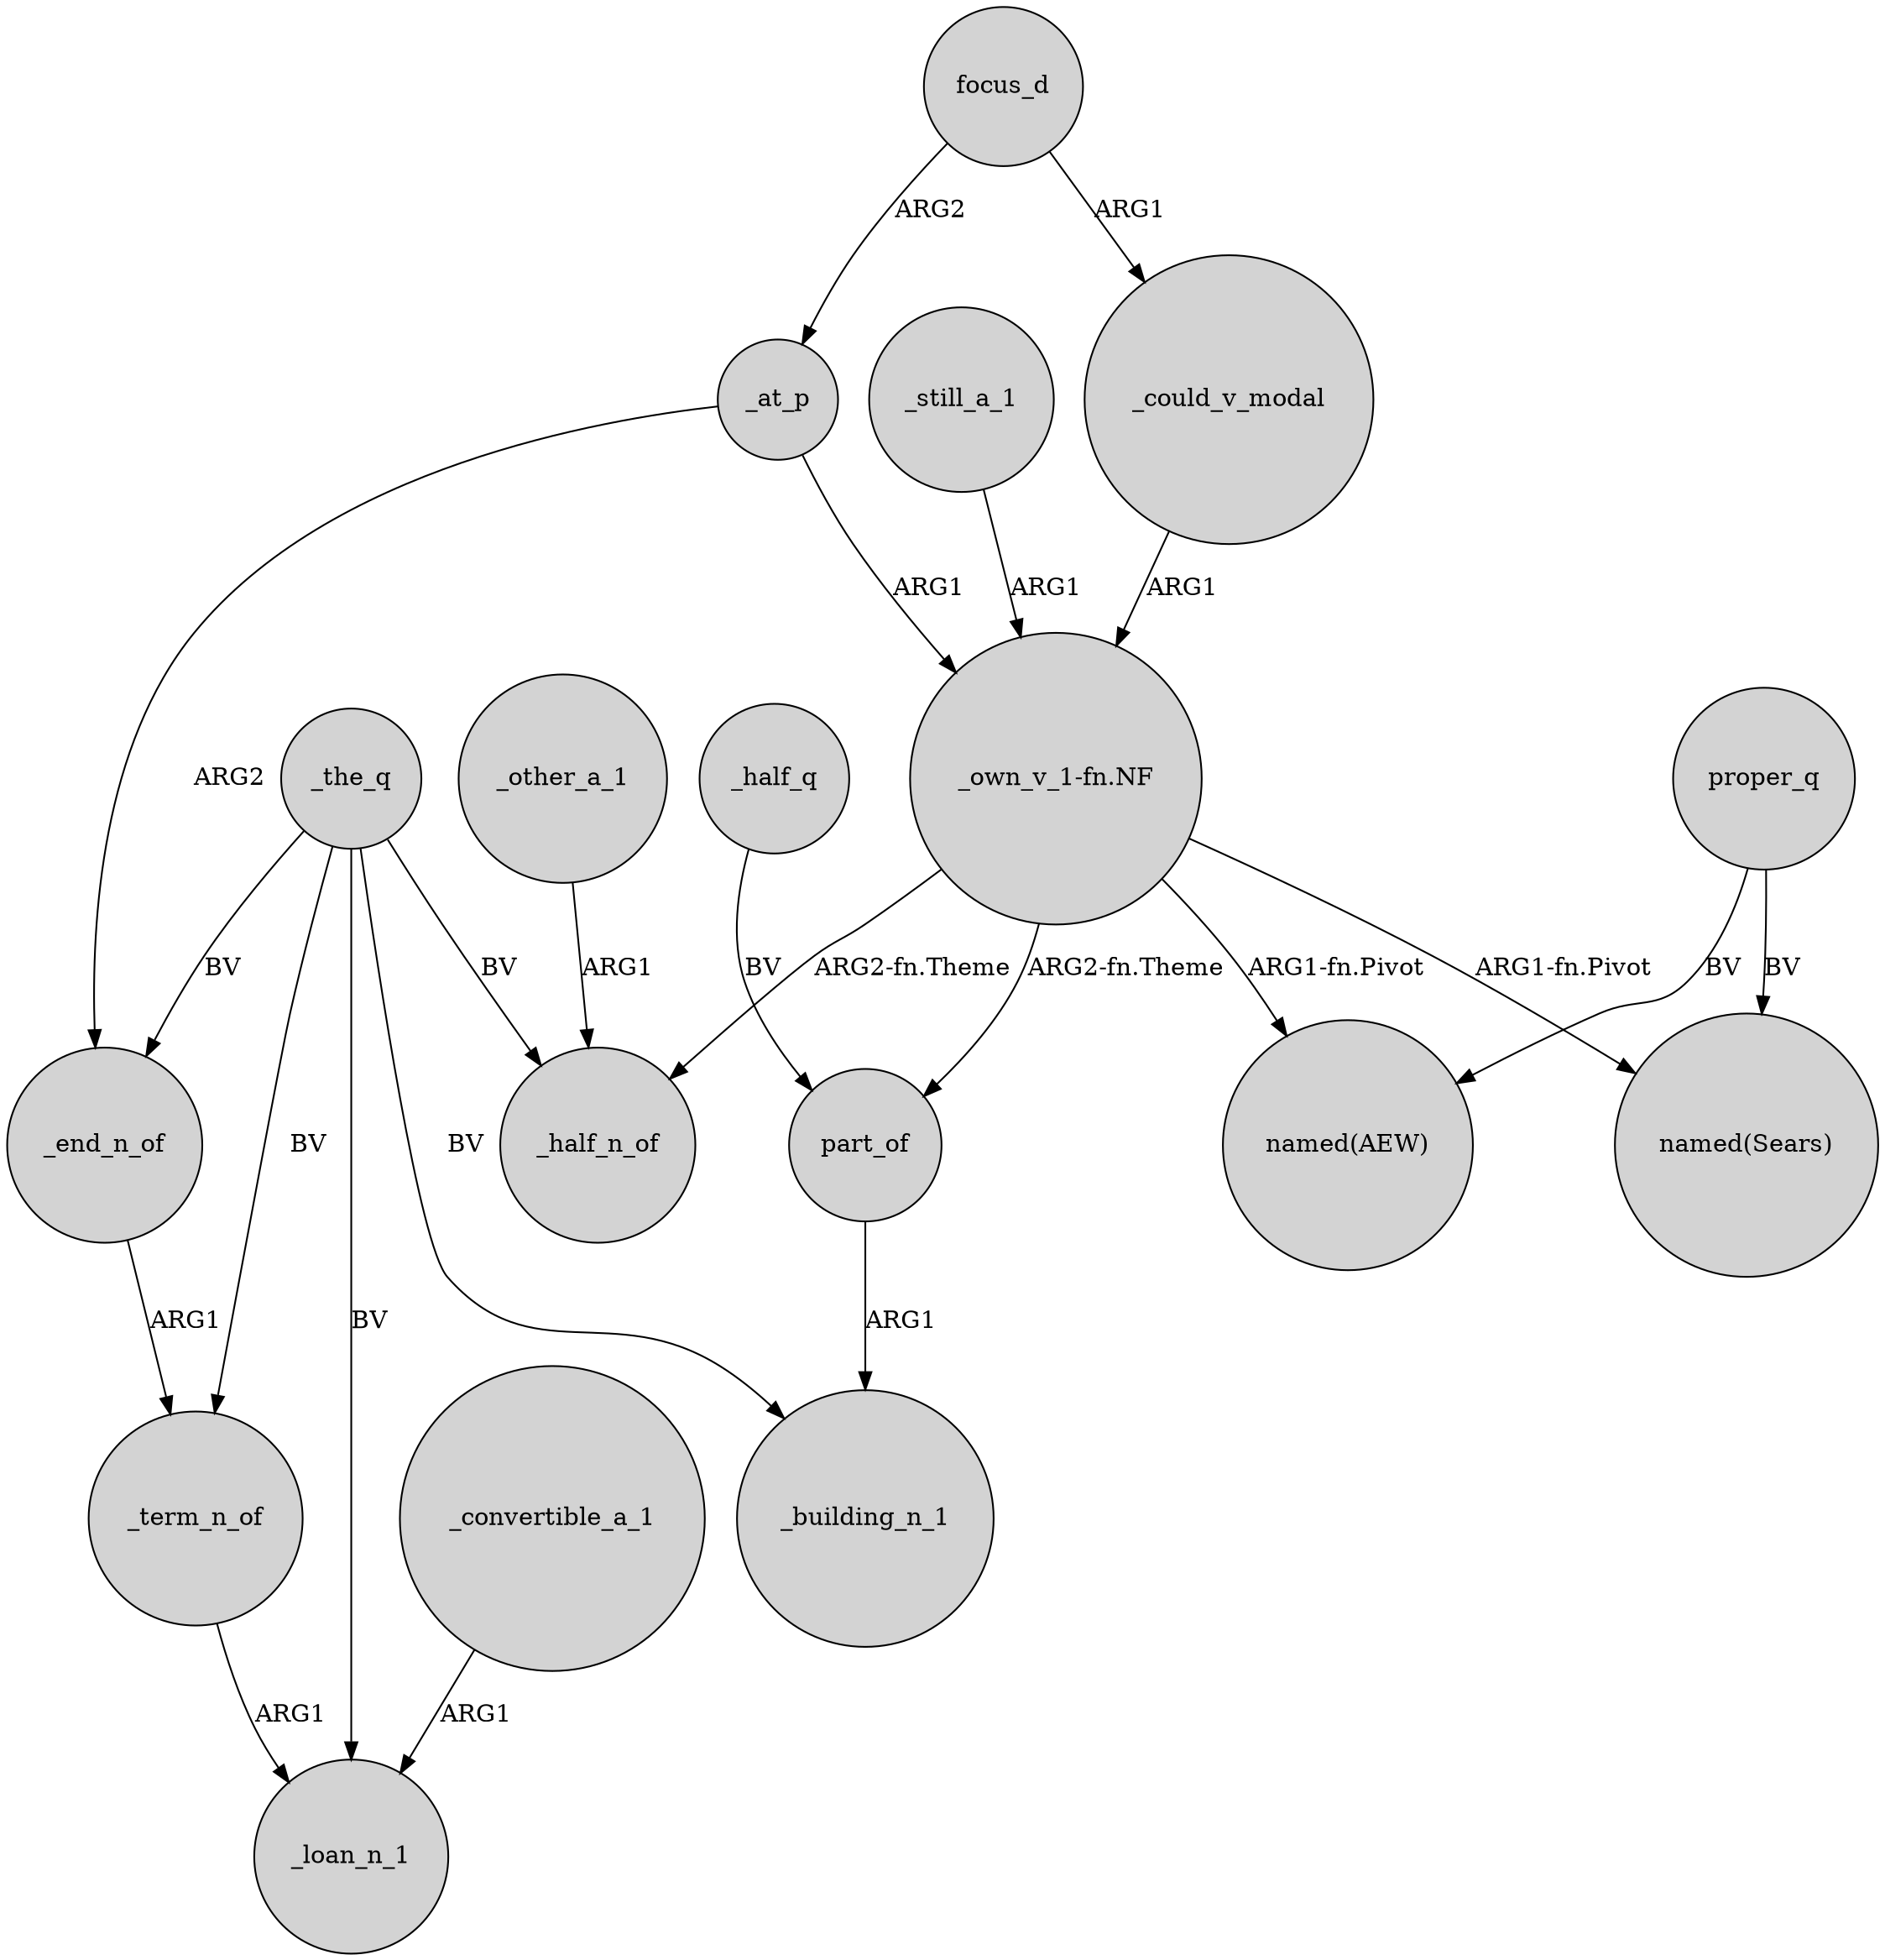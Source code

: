 digraph {
	node [shape=circle style=filled]
	proper_q -> "named(AEW)" [label=BV]
	_at_p -> "_own_v_1-fn.NF" [label=ARG1]
	_still_a_1 -> "_own_v_1-fn.NF" [label=ARG1]
	_the_q -> _end_n_of [label=BV]
	_end_n_of -> _term_n_of [label=ARG1]
	_at_p -> _end_n_of [label=ARG2]
	"_own_v_1-fn.NF" -> _half_n_of [label="ARG2-fn.Theme"]
	focus_d -> _could_v_modal [label=ARG1]
	"_own_v_1-fn.NF" -> part_of [label="ARG2-fn.Theme"]
	focus_d -> _at_p [label=ARG2]
	_the_q -> _term_n_of [label=BV]
	_term_n_of -> _loan_n_1 [label=ARG1]
	_the_q -> _loan_n_1 [label=BV]
	_the_q -> _building_n_1 [label=BV]
	proper_q -> "named(Sears)" [label=BV]
	part_of -> _building_n_1 [label=ARG1]
	_other_a_1 -> _half_n_of [label=ARG1]
	_half_q -> part_of [label=BV]
	_convertible_a_1 -> _loan_n_1 [label=ARG1]
	"_own_v_1-fn.NF" -> "named(Sears)" [label="ARG1-fn.Pivot"]
	"_own_v_1-fn.NF" -> "named(AEW)" [label="ARG1-fn.Pivot"]
	_could_v_modal -> "_own_v_1-fn.NF" [label=ARG1]
	_the_q -> _half_n_of [label=BV]
}
